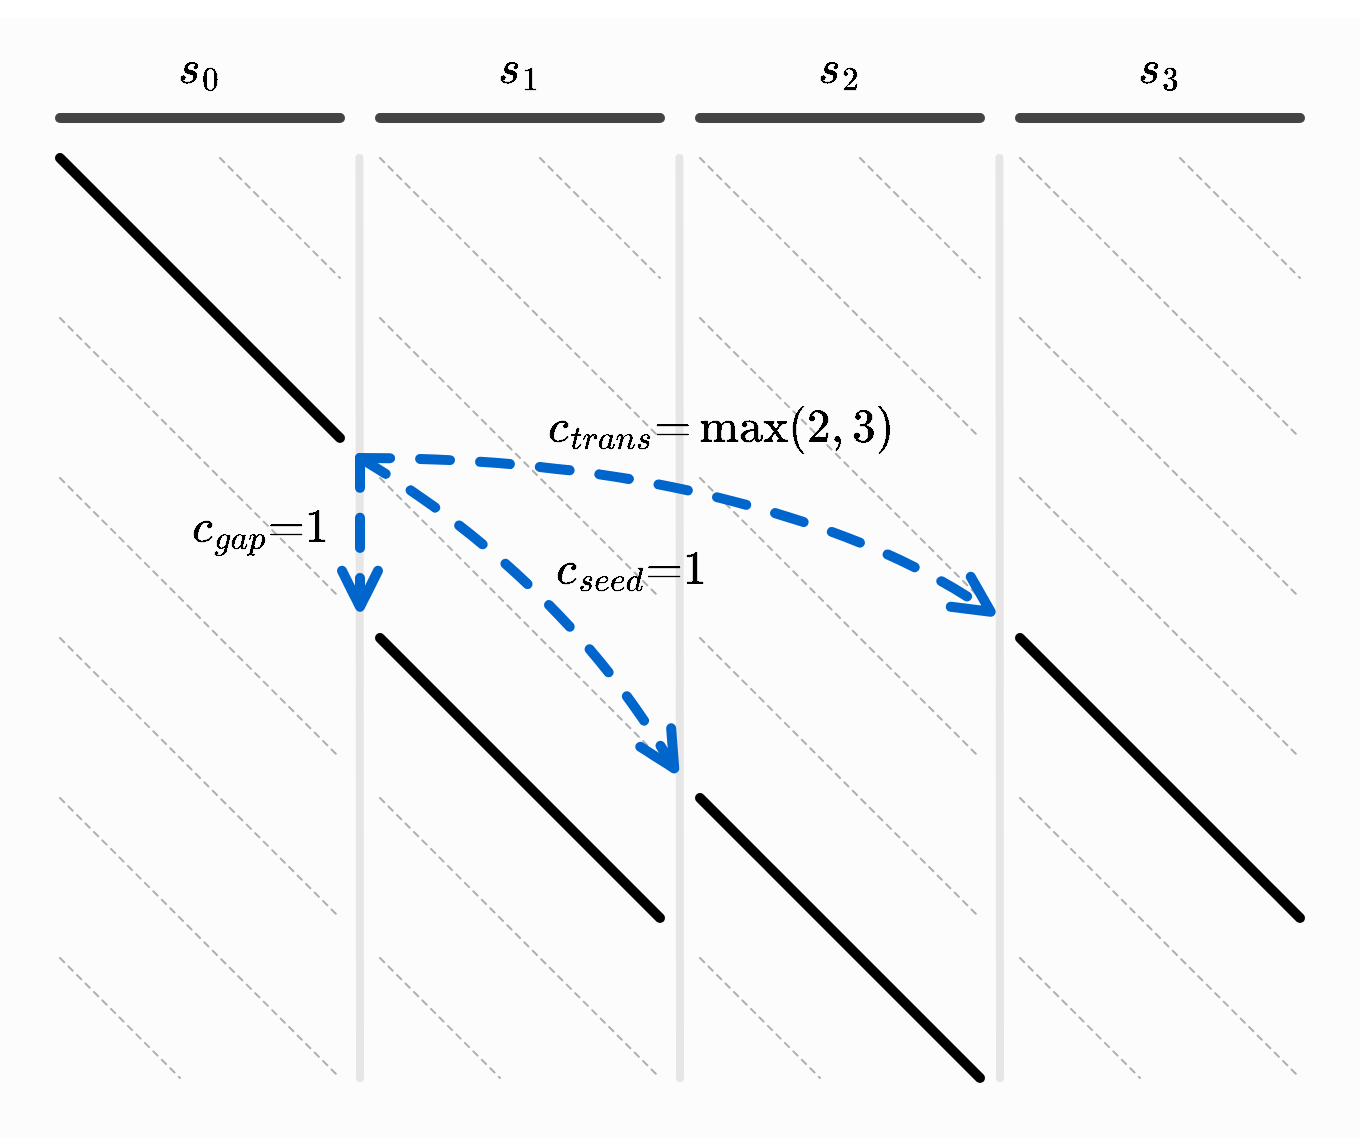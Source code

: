 <mxfile version="17.4.2" type="device"><diagram id="0Cgyjp5oh9YeWHbn5nRi" name="Page-1"><mxGraphModel dx="1822" dy="871" grid="1" gridSize="10" guides="1" tooltips="1" connect="1" arrows="1" fold="1" page="0" pageScale="1" pageWidth="850" pageHeight="1100" math="1" shadow="0"><root><mxCell id="0"/><mxCell id="G1cwQE5BaW9MNYJRemNC-13" value="background" style="" parent="0"/><mxCell id="G1cwQE5BaW9MNYJRemNC-59" value="" style="whiteSpace=wrap;html=1;fontSize=17;fontColor=#000000;fillColor=#fcfcfc;strokeColor=none;" parent="G1cwQE5BaW9MNYJRemNC-13" vertex="1"><mxGeometry x="-180" y="300" width="680" height="560" as="geometry"/></mxCell><mxCell id="G1cwQE5BaW9MNYJRemNC-75" value="diagonals" style="locked=1;" parent="0"/><mxCell id="G1cwQE5BaW9MNYJRemNC-77" value="" style="endArrow=none;html=1;strokeWidth=1;rounded=0;comic=1;sketch=0;jiggle=0;fontColor=#FF4A4A;strokeColor=#B0B0B0;dashed=1;" parent="G1cwQE5BaW9MNYJRemNC-75" edge="1"><mxGeometry width="50" height="50" relative="1" as="geometry"><mxPoint x="10" y="450" as="sourcePoint"/><mxPoint x="150" y="590" as="targetPoint"/></mxGeometry></mxCell><mxCell id="G1cwQE5BaW9MNYJRemNC-81" value="" style="endArrow=none;html=1;strokeWidth=1;rounded=0;comic=1;sketch=0;jiggle=0;fontColor=#FF4A4A;strokeColor=#B0B0B0;dashed=1;entryX=0.706;entryY=0.333;entryDx=0;entryDy=0;entryPerimeter=0;" parent="G1cwQE5BaW9MNYJRemNC-75" edge="1"><mxGeometry width="50" height="50" relative="1" as="geometry"><mxPoint x="170" y="610" as="sourcePoint"/><mxPoint x="310.02" y="749.99" as="targetPoint"/></mxGeometry></mxCell><mxCell id="G1cwQE5BaW9MNYJRemNC-82" value="" style="endArrow=none;html=1;strokeWidth=1;rounded=0;comic=1;sketch=0;jiggle=0;fontColor=#FF4A4A;strokeColor=#B0B0B0;dashed=1;entryX=0.706;entryY=0.333;entryDx=0;entryDy=0;entryPerimeter=0;" parent="G1cwQE5BaW9MNYJRemNC-75" edge="1"><mxGeometry width="50" height="50" relative="1" as="geometry"><mxPoint x="170" y="530" as="sourcePoint"/><mxPoint x="310.02" y="669.99" as="targetPoint"/></mxGeometry></mxCell><mxCell id="G1cwQE5BaW9MNYJRemNC-89" value="" style="endArrow=none;html=1;strokeWidth=1;rounded=0;comic=1;sketch=0;jiggle=0;fontColor=#FF4A4A;strokeColor=#B0B0B0;dashed=1;entryX=0.706;entryY=0.333;entryDx=0;entryDy=0;entryPerimeter=0;" parent="G1cwQE5BaW9MNYJRemNC-75" edge="1"><mxGeometry width="50" height="50" relative="1" as="geometry"><mxPoint x="10" y="370" as="sourcePoint"/><mxPoint x="150.02" y="509.99" as="targetPoint"/></mxGeometry></mxCell><mxCell id="G1cwQE5BaW9MNYJRemNC-90" value="" style="endArrow=none;html=1;strokeWidth=1;rounded=0;comic=1;sketch=0;jiggle=0;fontColor=#FF4A4A;strokeColor=#B0B0B0;dashed=1;entryX=0.706;entryY=0.333;entryDx=0;entryDy=0;entryPerimeter=0;" parent="G1cwQE5BaW9MNYJRemNC-75" edge="1"><mxGeometry width="50" height="50" relative="1" as="geometry"><mxPoint x="10" y="530" as="sourcePoint"/><mxPoint x="150.02" y="669.99" as="targetPoint"/></mxGeometry></mxCell><mxCell id="G1cwQE5BaW9MNYJRemNC-91" value="" style="endArrow=none;html=1;strokeWidth=1;rounded=0;comic=1;sketch=0;jiggle=0;fontColor=#FF4A4A;strokeColor=#B0B0B0;dashed=1;entryX=0.706;entryY=0.333;entryDx=0;entryDy=0;entryPerimeter=0;" parent="G1cwQE5BaW9MNYJRemNC-75" edge="1"><mxGeometry width="50" height="50" relative="1" as="geometry"><mxPoint x="-150" y="450" as="sourcePoint"/><mxPoint x="-9.98" y="589.99" as="targetPoint"/></mxGeometry></mxCell><mxCell id="G1cwQE5BaW9MNYJRemNC-92" value="" style="endArrow=none;html=1;strokeWidth=1;rounded=0;comic=1;sketch=0;jiggle=0;fontColor=#FF4A4A;strokeColor=#B0B0B0;dashed=1;entryX=0.706;entryY=0.333;entryDx=0;entryDy=0;entryPerimeter=0;" parent="G1cwQE5BaW9MNYJRemNC-75" edge="1"><mxGeometry width="50" height="50" relative="1" as="geometry"><mxPoint x="-150" y="530" as="sourcePoint"/><mxPoint x="-9.98" y="669.99" as="targetPoint"/></mxGeometry></mxCell><mxCell id="G1cwQE5BaW9MNYJRemNC-93" value="" style="endArrow=none;html=1;strokeWidth=1;rounded=0;comic=1;sketch=0;jiggle=0;fontColor=#FF4A4A;strokeColor=#B0B0B0;dashed=1;entryX=0.706;entryY=0.333;entryDx=0;entryDy=0;entryPerimeter=0;" parent="G1cwQE5BaW9MNYJRemNC-75" edge="1"><mxGeometry width="50" height="50" relative="1" as="geometry"><mxPoint x="-150" y="610" as="sourcePoint"/><mxPoint x="-9.98" y="749.99" as="targetPoint"/></mxGeometry></mxCell><mxCell id="G1cwQE5BaW9MNYJRemNC-94" value="" style="endArrow=none;html=1;strokeWidth=1;rounded=0;comic=1;sketch=0;jiggle=0;fontColor=#FF4A4A;strokeColor=#B0B0B0;dashed=1;entryX=0.706;entryY=0.333;entryDx=0;entryDy=0;entryPerimeter=0;" parent="G1cwQE5BaW9MNYJRemNC-75" edge="1"><mxGeometry width="50" height="50" relative="1" as="geometry"><mxPoint x="-150" y="690" as="sourcePoint"/><mxPoint x="-9.98" y="829.99" as="targetPoint"/></mxGeometry></mxCell><mxCell id="G1cwQE5BaW9MNYJRemNC-95" value="" style="endArrow=none;html=1;strokeWidth=1;rounded=0;comic=1;sketch=0;jiggle=0;fontColor=#FF4A4A;strokeColor=#B0B0B0;dashed=1;entryX=0.706;entryY=0.333;entryDx=0;entryDy=0;entryPerimeter=0;" parent="G1cwQE5BaW9MNYJRemNC-75" edge="1"><mxGeometry width="50" height="50" relative="1" as="geometry"><mxPoint x="10" y="690" as="sourcePoint"/><mxPoint x="150.02" y="829.99" as="targetPoint"/></mxGeometry></mxCell><mxCell id="G1cwQE5BaW9MNYJRemNC-96" value="" style="endArrow=none;html=1;strokeWidth=1;rounded=0;comic=1;sketch=0;jiggle=0;fontColor=#FF4A4A;strokeColor=#B0B0B0;dashed=1;entryX=0.706;entryY=0.333;entryDx=0;entryDy=0;entryPerimeter=0;" parent="G1cwQE5BaW9MNYJRemNC-75" edge="1"><mxGeometry width="50" height="50" relative="1" as="geometry"><mxPoint x="330" y="690" as="sourcePoint"/><mxPoint x="470.02" y="829.99" as="targetPoint"/></mxGeometry></mxCell><mxCell id="G1cwQE5BaW9MNYJRemNC-97" value="" style="endArrow=none;html=1;strokeWidth=1;rounded=0;comic=1;sketch=0;jiggle=0;fontColor=#FF4A4A;strokeColor=#B0B0B0;dashed=1;entryX=0.706;entryY=0.333;entryDx=0;entryDy=0;entryPerimeter=0;" parent="G1cwQE5BaW9MNYJRemNC-75" edge="1"><mxGeometry width="50" height="50" relative="1" as="geometry"><mxPoint x="330" y="530" as="sourcePoint"/><mxPoint x="470.02" y="669.99" as="targetPoint"/></mxGeometry></mxCell><mxCell id="G1cwQE5BaW9MNYJRemNC-98" value="" style="endArrow=none;html=1;strokeWidth=1;rounded=0;comic=1;sketch=0;jiggle=0;fontColor=#FF4A4A;strokeColor=#B0B0B0;dashed=1;entryX=0.706;entryY=0.333;entryDx=0;entryDy=0;entryPerimeter=0;" parent="G1cwQE5BaW9MNYJRemNC-75" edge="1"><mxGeometry width="50" height="50" relative="1" as="geometry"><mxPoint x="330" y="450" as="sourcePoint"/><mxPoint x="470.02" y="589.99" as="targetPoint"/></mxGeometry></mxCell><mxCell id="G1cwQE5BaW9MNYJRemNC-99" value="" style="endArrow=none;html=1;strokeWidth=1;rounded=0;comic=1;sketch=0;jiggle=0;fontColor=#FF4A4A;strokeColor=#B0B0B0;dashed=1;entryX=0.706;entryY=0.333;entryDx=0;entryDy=0;entryPerimeter=0;" parent="G1cwQE5BaW9MNYJRemNC-75" edge="1"><mxGeometry width="50" height="50" relative="1" as="geometry"><mxPoint x="330" y="370" as="sourcePoint"/><mxPoint x="470.02" y="509.99" as="targetPoint"/></mxGeometry></mxCell><mxCell id="G1cwQE5BaW9MNYJRemNC-100" value="" style="endArrow=none;html=1;strokeWidth=1;rounded=0;comic=1;sketch=0;jiggle=0;fontColor=#FF4A4A;strokeColor=#B0B0B0;dashed=1;entryX=0.706;entryY=0.333;entryDx=0;entryDy=0;entryPerimeter=0;" parent="G1cwQE5BaW9MNYJRemNC-75" edge="1"><mxGeometry width="50" height="50" relative="1" as="geometry"><mxPoint x="170" y="370" as="sourcePoint"/><mxPoint x="310.02" y="509.99" as="targetPoint"/></mxGeometry></mxCell><mxCell id="G1cwQE5BaW9MNYJRemNC-101" value="" style="endArrow=none;html=1;strokeWidth=1;rounded=0;comic=1;sketch=0;jiggle=0;fontColor=#FF4A4A;strokeColor=#B0B0B0;dashed=1;entryX=0.706;entryY=0.333;entryDx=0;entryDy=0;entryPerimeter=0;" parent="G1cwQE5BaW9MNYJRemNC-75" edge="1"><mxGeometry width="50" height="50" relative="1" as="geometry"><mxPoint x="170" y="450" as="sourcePoint"/><mxPoint x="310.02" y="589.99" as="targetPoint"/></mxGeometry></mxCell><mxCell id="G1cwQE5BaW9MNYJRemNC-102" value="" style="endArrow=none;html=1;strokeWidth=1;rounded=0;comic=1;sketch=0;jiggle=0;fontColor=#FF4A4A;strokeColor=#B0B0B0;dashed=1;" parent="G1cwQE5BaW9MNYJRemNC-75" edge="1"><mxGeometry width="50" height="50" relative="1" as="geometry"><mxPoint x="-150" y="770" as="sourcePoint"/><mxPoint x="-90" y="830" as="targetPoint"/></mxGeometry></mxCell><mxCell id="G1cwQE5BaW9MNYJRemNC-103" value="" style="endArrow=none;html=1;strokeWidth=1;rounded=0;comic=1;sketch=0;jiggle=0;fontColor=#FF4A4A;strokeColor=#B0B0B0;dashed=1;" parent="G1cwQE5BaW9MNYJRemNC-75" edge="1"><mxGeometry width="50" height="50" relative="1" as="geometry"><mxPoint x="10" y="770" as="sourcePoint"/><mxPoint x="70" y="830" as="targetPoint"/></mxGeometry></mxCell><mxCell id="G1cwQE5BaW9MNYJRemNC-104" value="" style="endArrow=none;html=1;strokeWidth=1;rounded=0;comic=1;sketch=0;jiggle=0;fontColor=#FF4A4A;strokeColor=#B0B0B0;dashed=1;" parent="G1cwQE5BaW9MNYJRemNC-75" edge="1"><mxGeometry width="50" height="50" relative="1" as="geometry"><mxPoint x="170" y="770" as="sourcePoint"/><mxPoint x="230" y="830" as="targetPoint"/></mxGeometry></mxCell><mxCell id="G1cwQE5BaW9MNYJRemNC-105" value="" style="endArrow=none;html=1;strokeWidth=1;rounded=0;comic=1;sketch=0;jiggle=0;fontColor=#FF4A4A;strokeColor=#B0B0B0;dashed=1;" parent="G1cwQE5BaW9MNYJRemNC-75" edge="1"><mxGeometry width="50" height="50" relative="1" as="geometry"><mxPoint x="330" y="770" as="sourcePoint"/><mxPoint x="390" y="830" as="targetPoint"/></mxGeometry></mxCell><mxCell id="G1cwQE5BaW9MNYJRemNC-106" value="" style="endArrow=none;html=1;strokeWidth=1;rounded=0;comic=1;sketch=0;jiggle=0;fontColor=#FF4A4A;strokeColor=#B0B0B0;dashed=1;" parent="G1cwQE5BaW9MNYJRemNC-75" edge="1"><mxGeometry width="50" height="50" relative="1" as="geometry"><mxPoint x="-70" y="370" as="sourcePoint"/><mxPoint x="-10" y="430" as="targetPoint"/></mxGeometry></mxCell><mxCell id="G1cwQE5BaW9MNYJRemNC-107" value="" style="endArrow=none;html=1;strokeWidth=1;rounded=0;comic=1;sketch=0;jiggle=0;fontColor=#FF4A4A;strokeColor=#B0B0B0;dashed=1;" parent="G1cwQE5BaW9MNYJRemNC-75" edge="1"><mxGeometry width="50" height="50" relative="1" as="geometry"><mxPoint x="90" y="370" as="sourcePoint"/><mxPoint x="150" y="430" as="targetPoint"/></mxGeometry></mxCell><mxCell id="G1cwQE5BaW9MNYJRemNC-108" value="" style="endArrow=none;html=1;strokeWidth=1;rounded=0;comic=1;sketch=0;jiggle=0;fontColor=#FF4A4A;strokeColor=#B0B0B0;dashed=1;" parent="G1cwQE5BaW9MNYJRemNC-75" edge="1"><mxGeometry width="50" height="50" relative="1" as="geometry"><mxPoint x="250" y="370" as="sourcePoint"/><mxPoint x="310" y="430" as="targetPoint"/></mxGeometry></mxCell><mxCell id="G1cwQE5BaW9MNYJRemNC-109" value="" style="endArrow=none;html=1;strokeWidth=1;rounded=0;comic=1;sketch=0;jiggle=0;fontColor=#FF4A4A;strokeColor=#B0B0B0;dashed=1;" parent="G1cwQE5BaW9MNYJRemNC-75" edge="1"><mxGeometry width="50" height="50" relative="1" as="geometry"><mxPoint x="410" y="370" as="sourcePoint"/><mxPoint x="470" y="430" as="targetPoint"/></mxGeometry></mxCell><mxCell id="G1cwQE5BaW9MNYJRemNC-61" value="columns" style="" parent="0"/><mxCell id="G1cwQE5BaW9MNYJRemNC-63" value="" style="endArrow=none;html=1;strokeColor=#e6e6e6;strokeWidth=4;curved=1;sketch=0;jiggle=0;fixDash=0;backgroundOutline=0;comic=1;orthogonal=0;orthogonalLoop=0;ignoreEdge=0;" parent="G1cwQE5BaW9MNYJRemNC-61" edge="1"><mxGeometry width="50" height="50" relative="1" as="geometry"><mxPoint x="-0.29" y="370" as="sourcePoint"/><mxPoint y="830" as="targetPoint"/></mxGeometry></mxCell><mxCell id="G1cwQE5BaW9MNYJRemNC-64" value="" style="endArrow=none;html=1;strokeColor=#e6e6e6;strokeWidth=4;curved=1;sketch=0;jiggle=0;fixDash=0;backgroundOutline=0;comic=1;orthogonal=0;orthogonalLoop=0;ignoreEdge=0;" parent="G1cwQE5BaW9MNYJRemNC-61" edge="1"><mxGeometry width="50" height="50" relative="1" as="geometry"><mxPoint x="159.71" y="370" as="sourcePoint"/><mxPoint x="160.0" y="830" as="targetPoint"/></mxGeometry></mxCell><mxCell id="G1cwQE5BaW9MNYJRemNC-65" value="" style="endArrow=none;html=1;strokeColor=#e6e6e6;strokeWidth=4;curved=1;sketch=0;jiggle=0;fixDash=0;backgroundOutline=0;comic=1;orthogonal=0;orthogonalLoop=0;ignoreEdge=0;" parent="G1cwQE5BaW9MNYJRemNC-61" edge="1"><mxGeometry width="50" height="50" relative="1" as="geometry"><mxPoint x="319.71" y="370" as="sourcePoint"/><mxPoint x="320.0" y="830" as="targetPoint"/></mxGeometry></mxCell><mxCell id="1" value="seeds" style="locked=1;" parent="0"/><mxCell id="G1cwQE5BaW9MNYJRemNC-14" value="" style="endArrow=none;html=1;strokeColor=#444;strokeWidth=5;sketch=0;jiggle=0;fixDash=0;backgroundOutline=0;comic=1;orthogonal=0;orthogonalLoop=0;ignoreEdge=0;rounded=0;" parent="1" edge="1"><mxGeometry width="50" height="50" relative="1" as="geometry"><mxPoint x="-150" y="350" as="sourcePoint"/><mxPoint x="-10" y="350" as="targetPoint"/></mxGeometry></mxCell><mxCell id="G1cwQE5BaW9MNYJRemNC-15" value="" style="endArrow=none;html=1;strokeColor=#444;strokeWidth=5;curved=1;sketch=0;jiggle=0;fixDash=0;backgroundOutline=0;comic=1;orthogonal=0;orthogonalLoop=0;ignoreEdge=0;" parent="1" edge="1"><mxGeometry width="50" height="50" relative="1" as="geometry"><mxPoint x="10" y="350" as="sourcePoint"/><mxPoint x="150" y="350" as="targetPoint"/></mxGeometry></mxCell><mxCell id="G1cwQE5BaW9MNYJRemNC-16" value="" style="endArrow=none;html=1;strokeColor=#444;strokeWidth=5;curved=1;sketch=0;jiggle=0;fixDash=0;backgroundOutline=0;comic=1;orthogonal=0;orthogonalLoop=0;ignoreEdge=0;" parent="1" edge="1"><mxGeometry width="50" height="50" relative="1" as="geometry"><mxPoint x="170" y="350" as="sourcePoint"/><mxPoint x="310" y="350" as="targetPoint"/></mxGeometry></mxCell><mxCell id="G1cwQE5BaW9MNYJRemNC-17" value="" style="endArrow=none;html=1;strokeColor=#444;strokeWidth=5;curved=1;sketch=0;jiggle=0;fixDash=0;backgroundOutline=0;comic=1;orthogonal=0;orthogonalLoop=0;ignoreEdge=0;" parent="1" edge="1"><mxGeometry width="50" height="50" relative="1" as="geometry"><mxPoint x="330" y="350" as="sourcePoint"/><mxPoint x="470" y="350" as="targetPoint"/></mxGeometry></mxCell><mxCell id="G1cwQE5BaW9MNYJRemNC-69" value="$$s_0$$" style="text;html=1;strokeColor=none;fillColor=none;align=center;verticalAlign=middle;whiteSpace=wrap;rounded=0;fontSize=20;fontColor=#000000;" parent="1" vertex="1"><mxGeometry x="-110" y="310" width="60" height="30" as="geometry"/></mxCell><mxCell id="G1cwQE5BaW9MNYJRemNC-70" value="$$s_1$$" style="text;html=1;strokeColor=none;fillColor=none;align=center;verticalAlign=middle;whiteSpace=wrap;rounded=0;fontSize=20;fontColor=#000000;" parent="1" vertex="1"><mxGeometry x="50" y="310" width="60" height="30" as="geometry"/></mxCell><mxCell id="G1cwQE5BaW9MNYJRemNC-71" value="$$s_2$$" style="text;html=1;strokeColor=none;fillColor=none;align=center;verticalAlign=middle;whiteSpace=wrap;rounded=0;fontSize=20;fontColor=#000000;" parent="1" vertex="1"><mxGeometry x="210" y="310" width="60" height="30" as="geometry"/></mxCell><mxCell id="G1cwQE5BaW9MNYJRemNC-72" value="$$s_3$$" style="text;html=1;strokeColor=none;fillColor=none;align=center;verticalAlign=middle;whiteSpace=wrap;rounded=0;fontSize=20;fontColor=#000000;" parent="1" vertex="1"><mxGeometry x="370" y="310" width="60" height="30" as="geometry"/></mxCell><mxCell id="G1cwQE5BaW9MNYJRemNC-73" style="edgeStyle=none;curved=1;comic=0;sketch=0;jiggle=0;orthogonalLoop=1;jettySize=auto;html=1;exitX=0.5;exitY=0;exitDx=0;exitDy=0;shadow=0;fontSize=20;fontColor=#000000;endArrow=open;endFill=0;strokeColor=#0A0A0A;strokeWidth=4;" parent="1" source="G1cwQE5BaW9MNYJRemNC-59" target="G1cwQE5BaW9MNYJRemNC-59" edge="1"><mxGeometry relative="1" as="geometry"/></mxCell><mxCell id="G1cwQE5BaW9MNYJRemNC-25" value="matches" style="" parent="0"/><mxCell id="G1cwQE5BaW9MNYJRemNC-26" value="" style="endArrow=none;html=1;rounded=0;comic=1;sketch=0;jiggle=0;fontColor=#FF4A4A;strokeWidth=5;fillColor=#fff2cc;strokeColor=#000000;" parent="G1cwQE5BaW9MNYJRemNC-25" edge="1"><mxGeometry width="50" height="50" relative="1" as="geometry"><mxPoint x="-150" y="370" as="sourcePoint"/><mxPoint x="-10" y="510" as="targetPoint"/></mxGeometry></mxCell><mxCell id="G1cwQE5BaW9MNYJRemNC-27" value="" style="endArrow=none;html=1;rounded=0;comic=1;sketch=0;jiggle=0;fontColor=#FF4A4A;strokeWidth=5;fillColor=#fff2cc;strokeColor=#000000;" parent="G1cwQE5BaW9MNYJRemNC-25" edge="1"><mxGeometry width="50" height="50" relative="1" as="geometry"><mxPoint x="10" y="610" as="sourcePoint"/><mxPoint x="150" y="750" as="targetPoint"/></mxGeometry></mxCell><mxCell id="G1cwQE5BaW9MNYJRemNC-28" value="" style="endArrow=none;html=1;rounded=0;comic=1;sketch=0;jiggle=0;fontColor=#FF4A4A;strokeWidth=5;fillColor=#fff2cc;strokeColor=#000000;" parent="G1cwQE5BaW9MNYJRemNC-25" edge="1"><mxGeometry width="50" height="50" relative="1" as="geometry"><mxPoint x="170" y="690" as="sourcePoint"/><mxPoint x="310" y="830" as="targetPoint"/></mxGeometry></mxCell><mxCell id="G1cwQE5BaW9MNYJRemNC-29" value="" style="endArrow=none;html=1;rounded=0;comic=1;sketch=0;jiggle=0;fontColor=#FF4A4A;strokeWidth=5;fillColor=#fff2cc;strokeColor=#000000;" parent="G1cwQE5BaW9MNYJRemNC-25" edge="1"><mxGeometry width="50" height="50" relative="1" as="geometry"><mxPoint x="330" y="610" as="sourcePoint"/><mxPoint x="470" y="750" as="targetPoint"/></mxGeometry></mxCell><mxCell id="G1cwQE5BaW9MNYJRemNC-49" value="heuristic" style="" parent="0"/><mxCell id="G1cwQE5BaW9MNYJRemNC-50" value="" style="endArrow=open;html=1;comic=1;sketch=0;jiggle=0;fontColor=#FF4A4A;strokeColor=#0066cc;strokeWidth=5;endFill=0;shadow=0;orthogonal=0;orthogonalLoop=0;ignoreEdge=1;enumerate=0;curved=1;dashed=1;endSize=13;targetPerimeterSpacing=-1;sourcePerimeterSpacing=0;" parent="G1cwQE5BaW9MNYJRemNC-49" edge="1"><mxGeometry width="50" height="50" relative="1" as="geometry"><mxPoint y="520" as="sourcePoint"/><mxPoint y="600" as="targetPoint"/><Array as="points"/></mxGeometry></mxCell><mxCell id="G1cwQE5BaW9MNYJRemNC-51" value="" style="endArrow=open;html=1;comic=1;sketch=0;jiggle=0;fontColor=#FF4A4A;strokeColor=#0066cc;strokeWidth=5;endFill=0;shadow=0;orthogonal=0;orthogonalLoop=0;ignoreEdge=1;enumerate=0;dashed=1;curved=1;endSize=13;targetPerimeterSpacing=-1;sourcePerimeterSpacing=0;" parent="G1cwQE5BaW9MNYJRemNC-49" edge="1"><mxGeometry width="50" height="50" relative="1" as="geometry"><mxPoint y="520" as="sourcePoint"/><mxPoint x="160" y="680" as="targetPoint"/><Array as="points"><mxPoint x="100" y="580"/></Array></mxGeometry></mxCell><mxCell id="G1cwQE5BaW9MNYJRemNC-52" value="" style="endArrow=open;html=1;comic=1;sketch=0;jiggle=0;fontColor=#FF4A4A;strokeColor=#0066cc;strokeWidth=5;endFill=0;shadow=0;orthogonal=0;orthogonalLoop=0;ignoreEdge=1;enumerate=0;curved=1;dashed=1;endSize=13;targetPerimeterSpacing=-1;sourcePerimeterSpacing=0;" parent="G1cwQE5BaW9MNYJRemNC-49" edge="1"><mxGeometry width="50" height="50" relative="1" as="geometry"><mxPoint y="520" as="sourcePoint"/><mxPoint x="320" y="600" as="targetPoint"/><Array as="points"><mxPoint x="100" y="520"/><mxPoint x="260" y="560"/></Array></mxGeometry></mxCell><mxCell id="G1cwQE5BaW9MNYJRemNC-53" value="text" style="locked=1;" parent="0"/><mxCell id="G1cwQE5BaW9MNYJRemNC-57" value="$$c_{seed}{=}1$$" style="text;html=1;align=center;verticalAlign=middle;resizable=0;points=[];autosize=1;strokeColor=none;fillColor=none;fontColor=#000000;fontSize=20;" parent="G1cwQE5BaW9MNYJRemNC-53" vertex="1"><mxGeometry x="50" y="560" width="170" height="30" as="geometry"/></mxCell><mxCell id="G1cwQE5BaW9MNYJRemNC-58" value="$$c_{trans}{=} \max(2, 3)$$" style="text;html=1;align=center;verticalAlign=middle;resizable=0;points=[];autosize=1;strokeColor=none;fillColor=none;fontColor=#000000;fontSize=20;" parent="G1cwQE5BaW9MNYJRemNC-53" vertex="1"><mxGeometry x="50" y="490" width="260" height="30" as="geometry"/></mxCell><mxCell id="G1cwQE5BaW9MNYJRemNC-68" value="$$c_{gap}{=}1$$" style="text;html=1;align=center;verticalAlign=middle;resizable=0;points=[];autosize=1;strokeColor=none;fillColor=none;fontColor=#000000;fontSize=20;" parent="G1cwQE5BaW9MNYJRemNC-53" vertex="1"><mxGeometry x="-130" y="540" width="160" height="30" as="geometry"/></mxCell></root></mxGraphModel></diagram></mxfile>